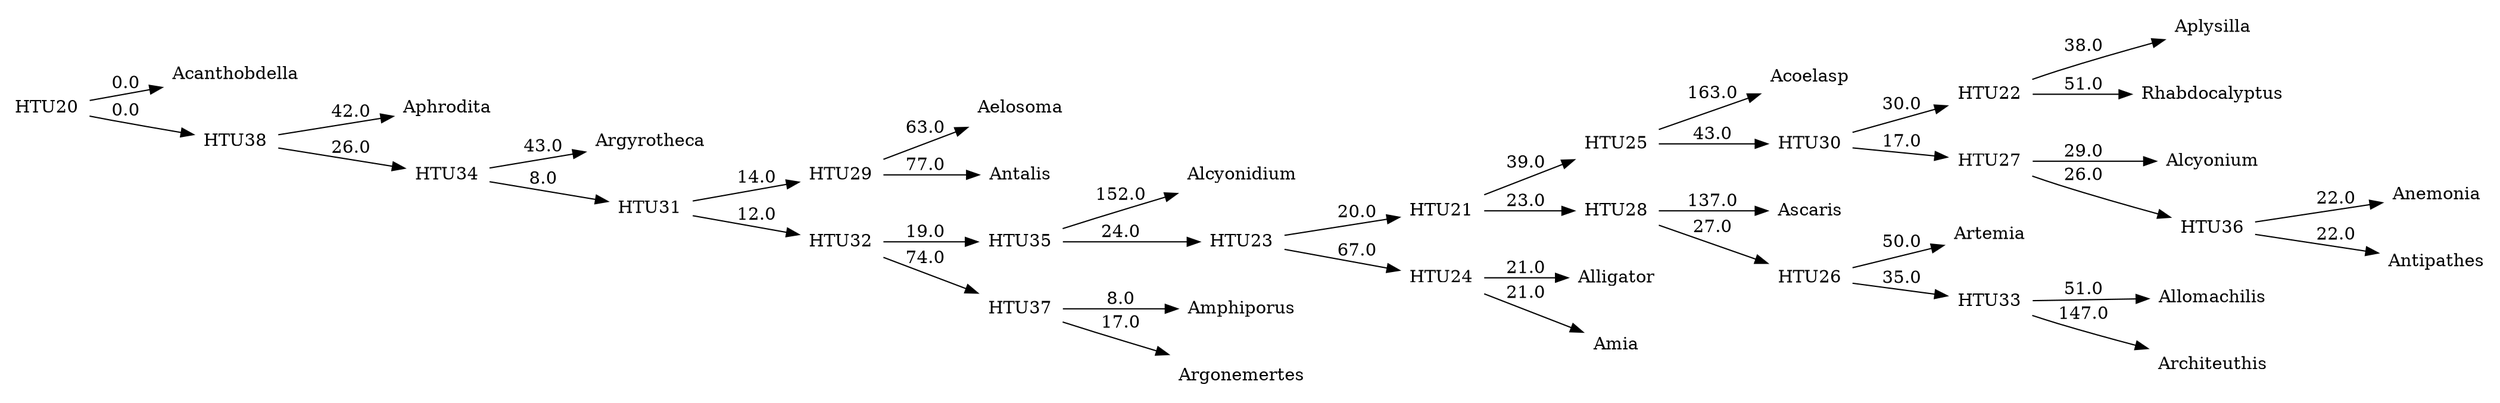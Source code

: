 digraph G {
	rankdir = LR;	edge [colorscheme=spectral11];	node [shape = none];

    0 [label=Acanthobdella];
    1 [label=Acoelasp];
    2 [label=Aelosoma];
    3 [label=Alcyonidium];
    4 [label=Alcyonium];
    5 [label=Alligator];
    6 [label=Allomachilis];
    7 [label=Amia];
    8 [label=Amphiporus];
    9 [label=Anemonia];
    10 [label=Antalis];
    11 [label=Antipathes];
    12 [label=Aphrodita];
    13 [label=Aplysilla];
    14 [label=Architeuthis];
    15 [label=Argonemertes];
    16 [label=Argyrotheca];
    17 [label=Artemia];
    18 [label=Ascaris];
    19 [label=Rhabdocalyptus];
    20 [label=HTU20];
    21 [label=HTU21];
    22 [label=HTU22];
    23 [label=HTU23];
    24 [label=HTU24];
    25 [label=HTU25];
    26 [label=HTU26];
    27 [label=HTU27];
    28 [label=HTU28];
    29 [label=HTU29];
    30 [label=HTU30];
    31 [label=HTU31];
    32 [label=HTU32];
    33 [label=HTU33];
    34 [label=HTU34];
    35 [label=HTU35];
    36 [label=HTU36];
    37 [label=HTU37];
    38 [label=HTU38];
    20 -> 0 [label=0.0];
    20 -> 38 [label=0.0];
    21 -> 25 [label=39.0];
    21 -> 28 [label=23.0];
    22 -> 13 [label=38.0];
    22 -> 19 [label=51.0];
    23 -> 21 [label=20.0];
    23 -> 24 [label=67.0];
    24 -> 5 [label=21.0];
    24 -> 7 [label=21.0];
    25 -> 1 [label=163.0];
    25 -> 30 [label=43.0];
    26 -> 17 [label=50.0];
    26 -> 33 [label=35.0];
    27 -> 4 [label=29.0];
    27 -> 36 [label=26.0];
    28 -> 18 [label=137.0];
    28 -> 26 [label=27.0];
    29 -> 2 [label=63.0];
    29 -> 10 [label=77.0];
    30 -> 22 [label=30.0];
    30 -> 27 [label=17.0];
    31 -> 29 [label=14.0];
    31 -> 32 [label=12.0];
    32 -> 35 [label=19.0];
    32 -> 37 [label=74.0];
    33 -> 6 [label=51.0];
    33 -> 14 [label=147.0];
    34 -> 16 [label=43.0];
    34 -> 31 [label=8.0];
    35 -> 3 [label=152.0];
    35 -> 23 [label=24.0];
    36 -> 9 [label=22.0];
    36 -> 11 [label=22.0];
    37 -> 8 [label=8.0];
    37 -> 15 [label=17.0];
    38 -> 12 [label=42.0];
    38 -> 34 [label=26.0];
}
//3758.0
